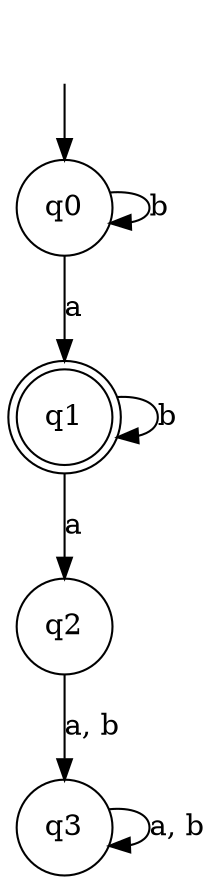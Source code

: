 digraph Automaton {

q1 [shape = doublecircle];

q2 [shape = circle];

q3 [shape = circle];

_nil [style = invis];

q0 [shape = circle];

_nil -> q0;

q1 -> q1 [label = "b"];

q3 -> q3 [label = "a, b"];

q1 -> q2 [label = "a"];

q0 -> q0 [label = "b"];

q2 -> q3 [label = "a, b"];

q0 -> q1 [label = "a"];

}
